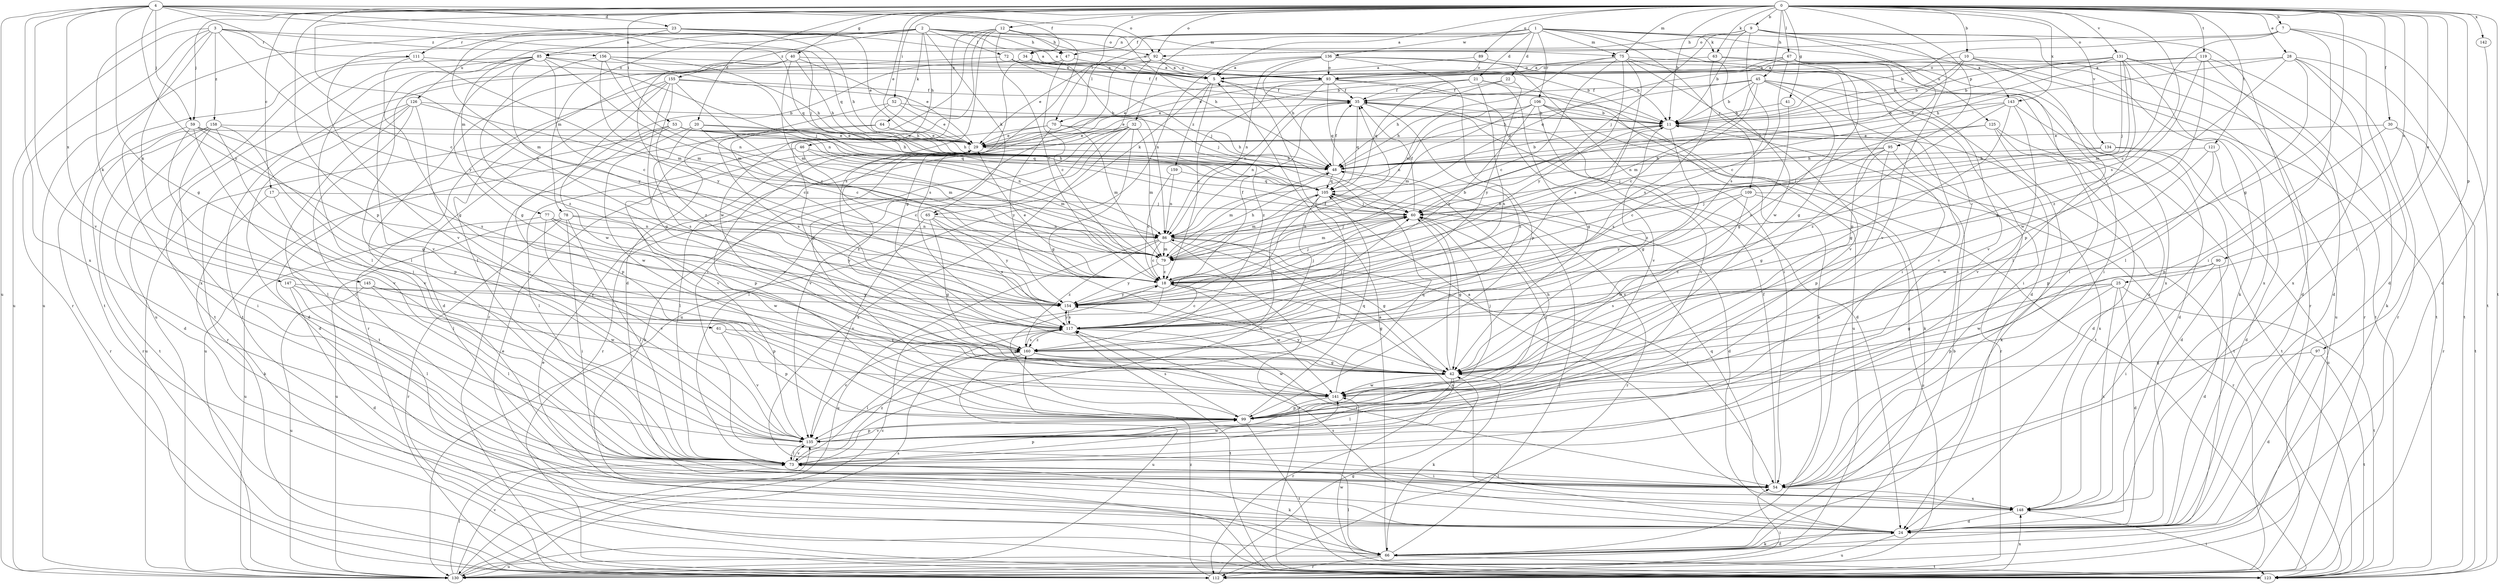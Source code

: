 strict digraph  {
0;
1;
2;
3;
4;
5;
7;
9;
10;
11;
12;
17;
18;
20;
21;
22;
23;
24;
25;
28;
29;
30;
32;
34;
35;
40;
41;
42;
45;
46;
47;
48;
52;
53;
54;
59;
60;
61;
63;
64;
65;
66;
67;
70;
72;
73;
75;
77;
78;
79;
85;
86;
89;
90;
92;
93;
95;
97;
99;
105;
106;
109;
111;
112;
117;
119;
121;
123;
125;
126;
130;
131;
134;
135;
136;
141;
142;
143;
145;
147;
148;
154;
155;
156;
158;
159;
160;
0 -> 5  [label=a];
0 -> 7  [label=b];
0 -> 9  [label=b];
0 -> 10  [label=b];
0 -> 11  [label=b];
0 -> 12  [label=c];
0 -> 17  [label=c];
0 -> 20  [label=d];
0 -> 25  [label=e];
0 -> 28  [label=e];
0 -> 29  [label=e];
0 -> 30  [label=f];
0 -> 40  [label=g];
0 -> 41  [label=g];
0 -> 42  [label=g];
0 -> 45  [label=h];
0 -> 52  [label=i];
0 -> 53  [label=i];
0 -> 54  [label=i];
0 -> 59  [label=j];
0 -> 61  [label=k];
0 -> 63  [label=k];
0 -> 67  [label=l];
0 -> 70  [label=l];
0 -> 75  [label=m];
0 -> 89  [label=o];
0 -> 90  [label=o];
0 -> 92  [label=o];
0 -> 95  [label=p];
0 -> 97  [label=p];
0 -> 99  [label=p];
0 -> 117  [label=s];
0 -> 119  [label=t];
0 -> 121  [label=t];
0 -> 123  [label=t];
0 -> 131  [label=v];
0 -> 134  [label=v];
0 -> 142  [label=x];
0 -> 143  [label=x];
0 -> 154  [label=y];
1 -> 21  [label=d];
1 -> 22  [label=d];
1 -> 32  [label=f];
1 -> 34  [label=f];
1 -> 63  [label=k];
1 -> 70  [label=l];
1 -> 75  [label=m];
1 -> 85  [label=n];
1 -> 106  [label=r];
1 -> 109  [label=r];
1 -> 125  [label=u];
1 -> 136  [label=w];
1 -> 141  [label=w];
1 -> 143  [label=x];
2 -> 5  [label=a];
2 -> 46  [label=h];
2 -> 47  [label=h];
2 -> 64  [label=k];
2 -> 65  [label=k];
2 -> 72  [label=l];
2 -> 75  [label=m];
2 -> 77  [label=m];
2 -> 78  [label=m];
2 -> 92  [label=o];
2 -> 111  [label=r];
2 -> 126  [label=u];
2 -> 135  [label=v];
2 -> 155  [label=z];
3 -> 105  [label=q];
3 -> 111  [label=r];
3 -> 112  [label=r];
3 -> 123  [label=t];
3 -> 130  [label=u];
3 -> 145  [label=x];
3 -> 154  [label=y];
3 -> 156  [label=z];
3 -> 158  [label=z];
4 -> 18  [label=c];
4 -> 23  [label=d];
4 -> 34  [label=f];
4 -> 42  [label=g];
4 -> 59  [label=j];
4 -> 60  [label=j];
4 -> 92  [label=o];
4 -> 105  [label=q];
4 -> 130  [label=u];
4 -> 135  [label=v];
4 -> 147  [label=x];
4 -> 148  [label=x];
4 -> 154  [label=y];
5 -> 35  [label=f];
5 -> 65  [label=k];
5 -> 159  [label=z];
5 -> 160  [label=z];
7 -> 11  [label=b];
7 -> 18  [label=c];
7 -> 24  [label=d];
7 -> 54  [label=i];
7 -> 92  [label=o];
7 -> 123  [label=t];
9 -> 11  [label=b];
9 -> 47  [label=h];
9 -> 60  [label=j];
9 -> 66  [label=k];
9 -> 92  [label=o];
9 -> 99  [label=p];
9 -> 112  [label=r];
9 -> 117  [label=s];
9 -> 135  [label=v];
10 -> 5  [label=a];
10 -> 11  [label=b];
10 -> 60  [label=j];
10 -> 73  [label=l];
10 -> 112  [label=r];
10 -> 130  [label=u];
11 -> 29  [label=e];
11 -> 42  [label=g];
11 -> 112  [label=r];
11 -> 123  [label=t];
11 -> 160  [label=z];
12 -> 18  [label=c];
12 -> 24  [label=d];
12 -> 42  [label=g];
12 -> 47  [label=h];
12 -> 48  [label=h];
12 -> 117  [label=s];
12 -> 141  [label=w];
12 -> 160  [label=z];
17 -> 60  [label=j];
17 -> 66  [label=k];
17 -> 73  [label=l];
18 -> 11  [label=b];
18 -> 29  [label=e];
18 -> 35  [label=f];
18 -> 42  [label=g];
18 -> 60  [label=j];
18 -> 99  [label=p];
18 -> 141  [label=w];
18 -> 154  [label=y];
20 -> 29  [label=e];
20 -> 79  [label=m];
20 -> 105  [label=q];
20 -> 117  [label=s];
20 -> 141  [label=w];
21 -> 29  [label=e];
21 -> 35  [label=f];
21 -> 42  [label=g];
21 -> 105  [label=q];
21 -> 117  [label=s];
21 -> 130  [label=u];
22 -> 35  [label=f];
22 -> 48  [label=h];
22 -> 154  [label=y];
23 -> 5  [label=a];
23 -> 29  [label=e];
23 -> 48  [label=h];
23 -> 79  [label=m];
23 -> 85  [label=n];
23 -> 93  [label=o];
23 -> 130  [label=u];
24 -> 66  [label=k];
24 -> 86  [label=n];
24 -> 117  [label=s];
24 -> 130  [label=u];
25 -> 24  [label=d];
25 -> 42  [label=g];
25 -> 99  [label=p];
25 -> 117  [label=s];
25 -> 123  [label=t];
25 -> 148  [label=x];
25 -> 154  [label=y];
28 -> 5  [label=a];
28 -> 48  [label=h];
28 -> 73  [label=l];
28 -> 112  [label=r];
28 -> 123  [label=t];
28 -> 148  [label=x];
28 -> 160  [label=z];
29 -> 48  [label=h];
29 -> 73  [label=l];
29 -> 99  [label=p];
29 -> 160  [label=z];
30 -> 29  [label=e];
30 -> 99  [label=p];
30 -> 112  [label=r];
30 -> 123  [label=t];
32 -> 29  [label=e];
32 -> 42  [label=g];
32 -> 66  [label=k];
32 -> 73  [label=l];
32 -> 79  [label=m];
32 -> 112  [label=r];
32 -> 135  [label=v];
32 -> 148  [label=x];
34 -> 5  [label=a];
34 -> 11  [label=b];
34 -> 73  [label=l];
34 -> 86  [label=n];
35 -> 11  [label=b];
35 -> 24  [label=d];
35 -> 29  [label=e];
35 -> 86  [label=n];
35 -> 105  [label=q];
35 -> 160  [label=z];
40 -> 5  [label=a];
40 -> 29  [label=e];
40 -> 48  [label=h];
40 -> 73  [label=l];
40 -> 79  [label=m];
40 -> 123  [label=t];
40 -> 154  [label=y];
41 -> 11  [label=b];
41 -> 117  [label=s];
42 -> 60  [label=j];
42 -> 66  [label=k];
42 -> 73  [label=l];
42 -> 112  [label=r];
42 -> 141  [label=w];
42 -> 154  [label=y];
45 -> 11  [label=b];
45 -> 18  [label=c];
45 -> 35  [label=f];
45 -> 42  [label=g];
45 -> 48  [label=h];
45 -> 54  [label=i];
45 -> 79  [label=m];
45 -> 135  [label=v];
45 -> 148  [label=x];
46 -> 18  [label=c];
46 -> 48  [label=h];
46 -> 73  [label=l];
46 -> 79  [label=m];
47 -> 5  [label=a];
47 -> 18  [label=c];
47 -> 112  [label=r];
47 -> 117  [label=s];
48 -> 11  [label=b];
48 -> 24  [label=d];
48 -> 35  [label=f];
48 -> 79  [label=m];
48 -> 105  [label=q];
52 -> 11  [label=b];
52 -> 18  [label=c];
52 -> 29  [label=e];
52 -> 48  [label=h];
53 -> 24  [label=d];
53 -> 29  [label=e];
53 -> 48  [label=h];
53 -> 86  [label=n];
53 -> 99  [label=p];
53 -> 105  [label=q];
53 -> 130  [label=u];
54 -> 35  [label=f];
54 -> 73  [label=l];
54 -> 148  [label=x];
59 -> 29  [label=e];
59 -> 42  [label=g];
59 -> 73  [label=l];
59 -> 112  [label=r];
59 -> 117  [label=s];
59 -> 135  [label=v];
60 -> 35  [label=f];
60 -> 42  [label=g];
60 -> 79  [label=m];
60 -> 86  [label=n];
61 -> 99  [label=p];
61 -> 135  [label=v];
61 -> 160  [label=z];
63 -> 54  [label=i];
63 -> 93  [label=o];
63 -> 117  [label=s];
63 -> 123  [label=t];
64 -> 29  [label=e];
64 -> 48  [label=h];
64 -> 117  [label=s];
64 -> 130  [label=u];
65 -> 42  [label=g];
65 -> 86  [label=n];
65 -> 117  [label=s];
65 -> 135  [label=v];
65 -> 154  [label=y];
66 -> 5  [label=a];
66 -> 24  [label=d];
66 -> 29  [label=e];
66 -> 60  [label=j];
66 -> 73  [label=l];
66 -> 112  [label=r];
66 -> 123  [label=t];
66 -> 130  [label=u];
67 -> 5  [label=a];
67 -> 18  [label=c];
67 -> 29  [label=e];
67 -> 42  [label=g];
67 -> 54  [label=i];
67 -> 105  [label=q];
67 -> 135  [label=v];
67 -> 148  [label=x];
70 -> 29  [label=e];
70 -> 48  [label=h];
70 -> 79  [label=m];
70 -> 135  [label=v];
70 -> 154  [label=y];
72 -> 35  [label=f];
72 -> 54  [label=i];
72 -> 60  [label=j];
72 -> 93  [label=o];
73 -> 54  [label=i];
73 -> 66  [label=k];
73 -> 99  [label=p];
73 -> 135  [label=v];
73 -> 141  [label=w];
73 -> 160  [label=z];
75 -> 18  [label=c];
75 -> 24  [label=d];
75 -> 54  [label=i];
75 -> 79  [label=m];
75 -> 93  [label=o];
75 -> 117  [label=s];
75 -> 135  [label=v];
75 -> 154  [label=y];
77 -> 86  [label=n];
77 -> 130  [label=u];
77 -> 135  [label=v];
77 -> 141  [label=w];
77 -> 154  [label=y];
78 -> 54  [label=i];
78 -> 73  [label=l];
78 -> 86  [label=n];
78 -> 112  [label=r];
78 -> 117  [label=s];
78 -> 130  [label=u];
79 -> 11  [label=b];
79 -> 18  [label=c];
79 -> 48  [label=h];
79 -> 154  [label=y];
85 -> 18  [label=c];
85 -> 42  [label=g];
85 -> 73  [label=l];
85 -> 79  [label=m];
85 -> 86  [label=n];
85 -> 93  [label=o];
85 -> 123  [label=t];
85 -> 130  [label=u];
85 -> 135  [label=v];
85 -> 154  [label=y];
86 -> 18  [label=c];
86 -> 42  [label=g];
86 -> 54  [label=i];
86 -> 60  [label=j];
86 -> 79  [label=m];
86 -> 123  [label=t];
86 -> 130  [label=u];
86 -> 160  [label=z];
89 -> 5  [label=a];
89 -> 54  [label=i];
89 -> 93  [label=o];
90 -> 18  [label=c];
90 -> 24  [label=d];
90 -> 54  [label=i];
90 -> 141  [label=w];
92 -> 5  [label=a];
92 -> 11  [label=b];
92 -> 29  [label=e];
92 -> 54  [label=i];
92 -> 99  [label=p];
93 -> 18  [label=c];
93 -> 29  [label=e];
93 -> 35  [label=f];
93 -> 66  [label=k];
93 -> 86  [label=n];
93 -> 105  [label=q];
93 -> 135  [label=v];
95 -> 18  [label=c];
95 -> 42  [label=g];
95 -> 48  [label=h];
95 -> 60  [label=j];
95 -> 99  [label=p];
95 -> 148  [label=x];
97 -> 24  [label=d];
97 -> 42  [label=g];
97 -> 123  [label=t];
99 -> 48  [label=h];
99 -> 60  [label=j];
99 -> 105  [label=q];
99 -> 117  [label=s];
99 -> 123  [label=t];
99 -> 135  [label=v];
105 -> 60  [label=j];
105 -> 73  [label=l];
105 -> 79  [label=m];
105 -> 112  [label=r];
105 -> 135  [label=v];
106 -> 11  [label=b];
106 -> 48  [label=h];
106 -> 66  [label=k];
106 -> 79  [label=m];
106 -> 86  [label=n];
106 -> 123  [label=t];
106 -> 135  [label=v];
106 -> 154  [label=y];
109 -> 60  [label=j];
109 -> 112  [label=r];
109 -> 130  [label=u];
109 -> 141  [label=w];
109 -> 154  [label=y];
111 -> 42  [label=g];
111 -> 79  [label=m];
111 -> 93  [label=o];
111 -> 148  [label=x];
112 -> 42  [label=g];
112 -> 54  [label=i];
112 -> 148  [label=x];
112 -> 160  [label=z];
117 -> 18  [label=c];
117 -> 54  [label=i];
117 -> 60  [label=j];
117 -> 123  [label=t];
117 -> 135  [label=v];
117 -> 154  [label=y];
117 -> 160  [label=z];
119 -> 11  [label=b];
119 -> 24  [label=d];
119 -> 42  [label=g];
119 -> 66  [label=k];
119 -> 93  [label=o];
119 -> 141  [label=w];
121 -> 24  [label=d];
121 -> 48  [label=h];
121 -> 99  [label=p];
121 -> 141  [label=w];
123 -> 29  [label=e];
123 -> 141  [label=w];
125 -> 24  [label=d];
125 -> 29  [label=e];
125 -> 66  [label=k];
125 -> 117  [label=s];
125 -> 123  [label=t];
126 -> 11  [label=b];
126 -> 18  [label=c];
126 -> 24  [label=d];
126 -> 54  [label=i];
126 -> 112  [label=r];
126 -> 123  [label=t];
126 -> 135  [label=v];
130 -> 11  [label=b];
130 -> 18  [label=c];
130 -> 73  [label=l];
130 -> 117  [label=s];
130 -> 135  [label=v];
131 -> 5  [label=a];
131 -> 11  [label=b];
131 -> 24  [label=d];
131 -> 48  [label=h];
131 -> 60  [label=j];
131 -> 79  [label=m];
131 -> 99  [label=p];
131 -> 123  [label=t];
131 -> 148  [label=x];
134 -> 24  [label=d];
134 -> 48  [label=h];
134 -> 60  [label=j];
134 -> 130  [label=u];
135 -> 73  [label=l];
135 -> 99  [label=p];
136 -> 5  [label=a];
136 -> 11  [label=b];
136 -> 48  [label=h];
136 -> 54  [label=i];
136 -> 86  [label=n];
136 -> 93  [label=o];
136 -> 99  [label=p];
136 -> 130  [label=u];
141 -> 60  [label=j];
141 -> 99  [label=p];
141 -> 105  [label=q];
142 -> 24  [label=d];
143 -> 11  [label=b];
143 -> 24  [label=d];
143 -> 42  [label=g];
143 -> 86  [label=n];
143 -> 135  [label=v];
143 -> 160  [label=z];
145 -> 73  [label=l];
145 -> 99  [label=p];
145 -> 130  [label=u];
145 -> 154  [label=y];
147 -> 24  [label=d];
147 -> 73  [label=l];
147 -> 141  [label=w];
147 -> 154  [label=y];
148 -> 5  [label=a];
148 -> 24  [label=d];
148 -> 105  [label=q];
148 -> 123  [label=t];
154 -> 35  [label=f];
154 -> 60  [label=j];
154 -> 117  [label=s];
155 -> 18  [label=c];
155 -> 24  [label=d];
155 -> 35  [label=f];
155 -> 42  [label=g];
155 -> 60  [label=j];
155 -> 112  [label=r];
155 -> 141  [label=w];
155 -> 160  [label=z];
156 -> 5  [label=a];
156 -> 48  [label=h];
156 -> 60  [label=j];
156 -> 79  [label=m];
156 -> 86  [label=n];
156 -> 160  [label=z];
158 -> 24  [label=d];
158 -> 29  [label=e];
158 -> 54  [label=i];
158 -> 99  [label=p];
158 -> 112  [label=r];
158 -> 123  [label=t];
158 -> 135  [label=v];
159 -> 18  [label=c];
159 -> 86  [label=n];
159 -> 105  [label=q];
160 -> 42  [label=g];
160 -> 73  [label=l];
160 -> 105  [label=q];
160 -> 117  [label=s];
160 -> 130  [label=u];
160 -> 141  [label=w];
}
